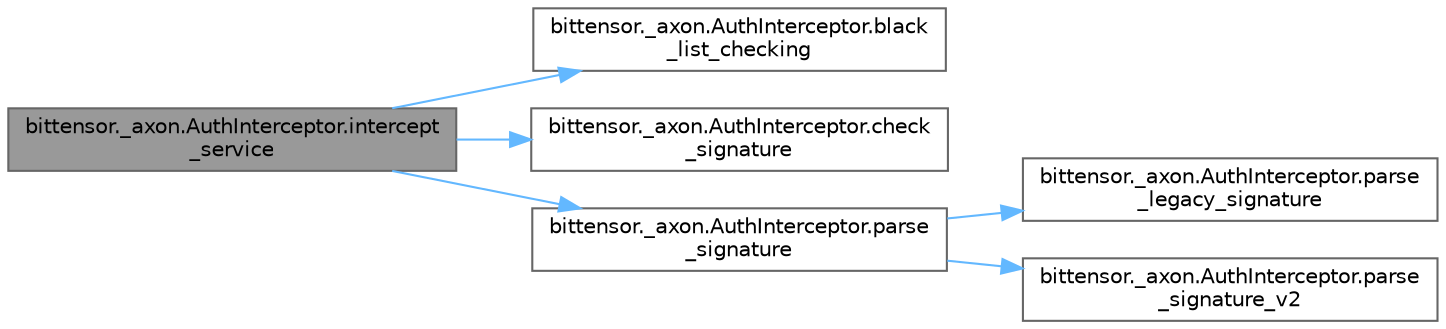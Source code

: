 digraph "bittensor._axon.AuthInterceptor.intercept_service"
{
 // LATEX_PDF_SIZE
  bgcolor="transparent";
  edge [fontname=Helvetica,fontsize=10,labelfontname=Helvetica,labelfontsize=10];
  node [fontname=Helvetica,fontsize=10,shape=box,height=0.2,width=0.4];
  rankdir="LR";
  Node1 [label="bittensor._axon.AuthInterceptor.intercept\l_service",height=0.2,width=0.4,color="gray40", fillcolor="grey60", style="filled", fontcolor="black",tooltip=" "];
  Node1 -> Node2 [color="steelblue1",style="solid"];
  Node2 [label="bittensor._axon.AuthInterceptor.black\l_list_checking",height=0.2,width=0.4,color="grey40", fillcolor="white", style="filled",URL="$classbittensor_1_1__axon_1_1_auth_interceptor.html#a3df81786f91fa9bc186b982e63aaa072",tooltip=" "];
  Node1 -> Node3 [color="steelblue1",style="solid"];
  Node3 [label="bittensor._axon.AuthInterceptor.check\l_signature",height=0.2,width=0.4,color="grey40", fillcolor="white", style="filled",URL="$classbittensor_1_1__axon_1_1_auth_interceptor.html#a8657847098be61620b26571072c5c48b",tooltip=" "];
  Node1 -> Node4 [color="steelblue1",style="solid"];
  Node4 [label="bittensor._axon.AuthInterceptor.parse\l_signature",height=0.2,width=0.4,color="grey40", fillcolor="white", style="filled",URL="$classbittensor_1_1__axon_1_1_auth_interceptor.html#a162176a827332511e91448a209468601",tooltip=" "];
  Node4 -> Node5 [color="steelblue1",style="solid"];
  Node5 [label="bittensor._axon.AuthInterceptor.parse\l_legacy_signature",height=0.2,width=0.4,color="grey40", fillcolor="white", style="filled",URL="$classbittensor_1_1__axon_1_1_auth_interceptor.html#a7d0f746c174e0e5eebba6d9853afee75",tooltip=" "];
  Node4 -> Node6 [color="steelblue1",style="solid"];
  Node6 [label="bittensor._axon.AuthInterceptor.parse\l_signature_v2",height=0.2,width=0.4,color="grey40", fillcolor="white", style="filled",URL="$classbittensor_1_1__axon_1_1_auth_interceptor.html#a01f117fbf19991837482b6992b40d31a",tooltip=" "];
}
